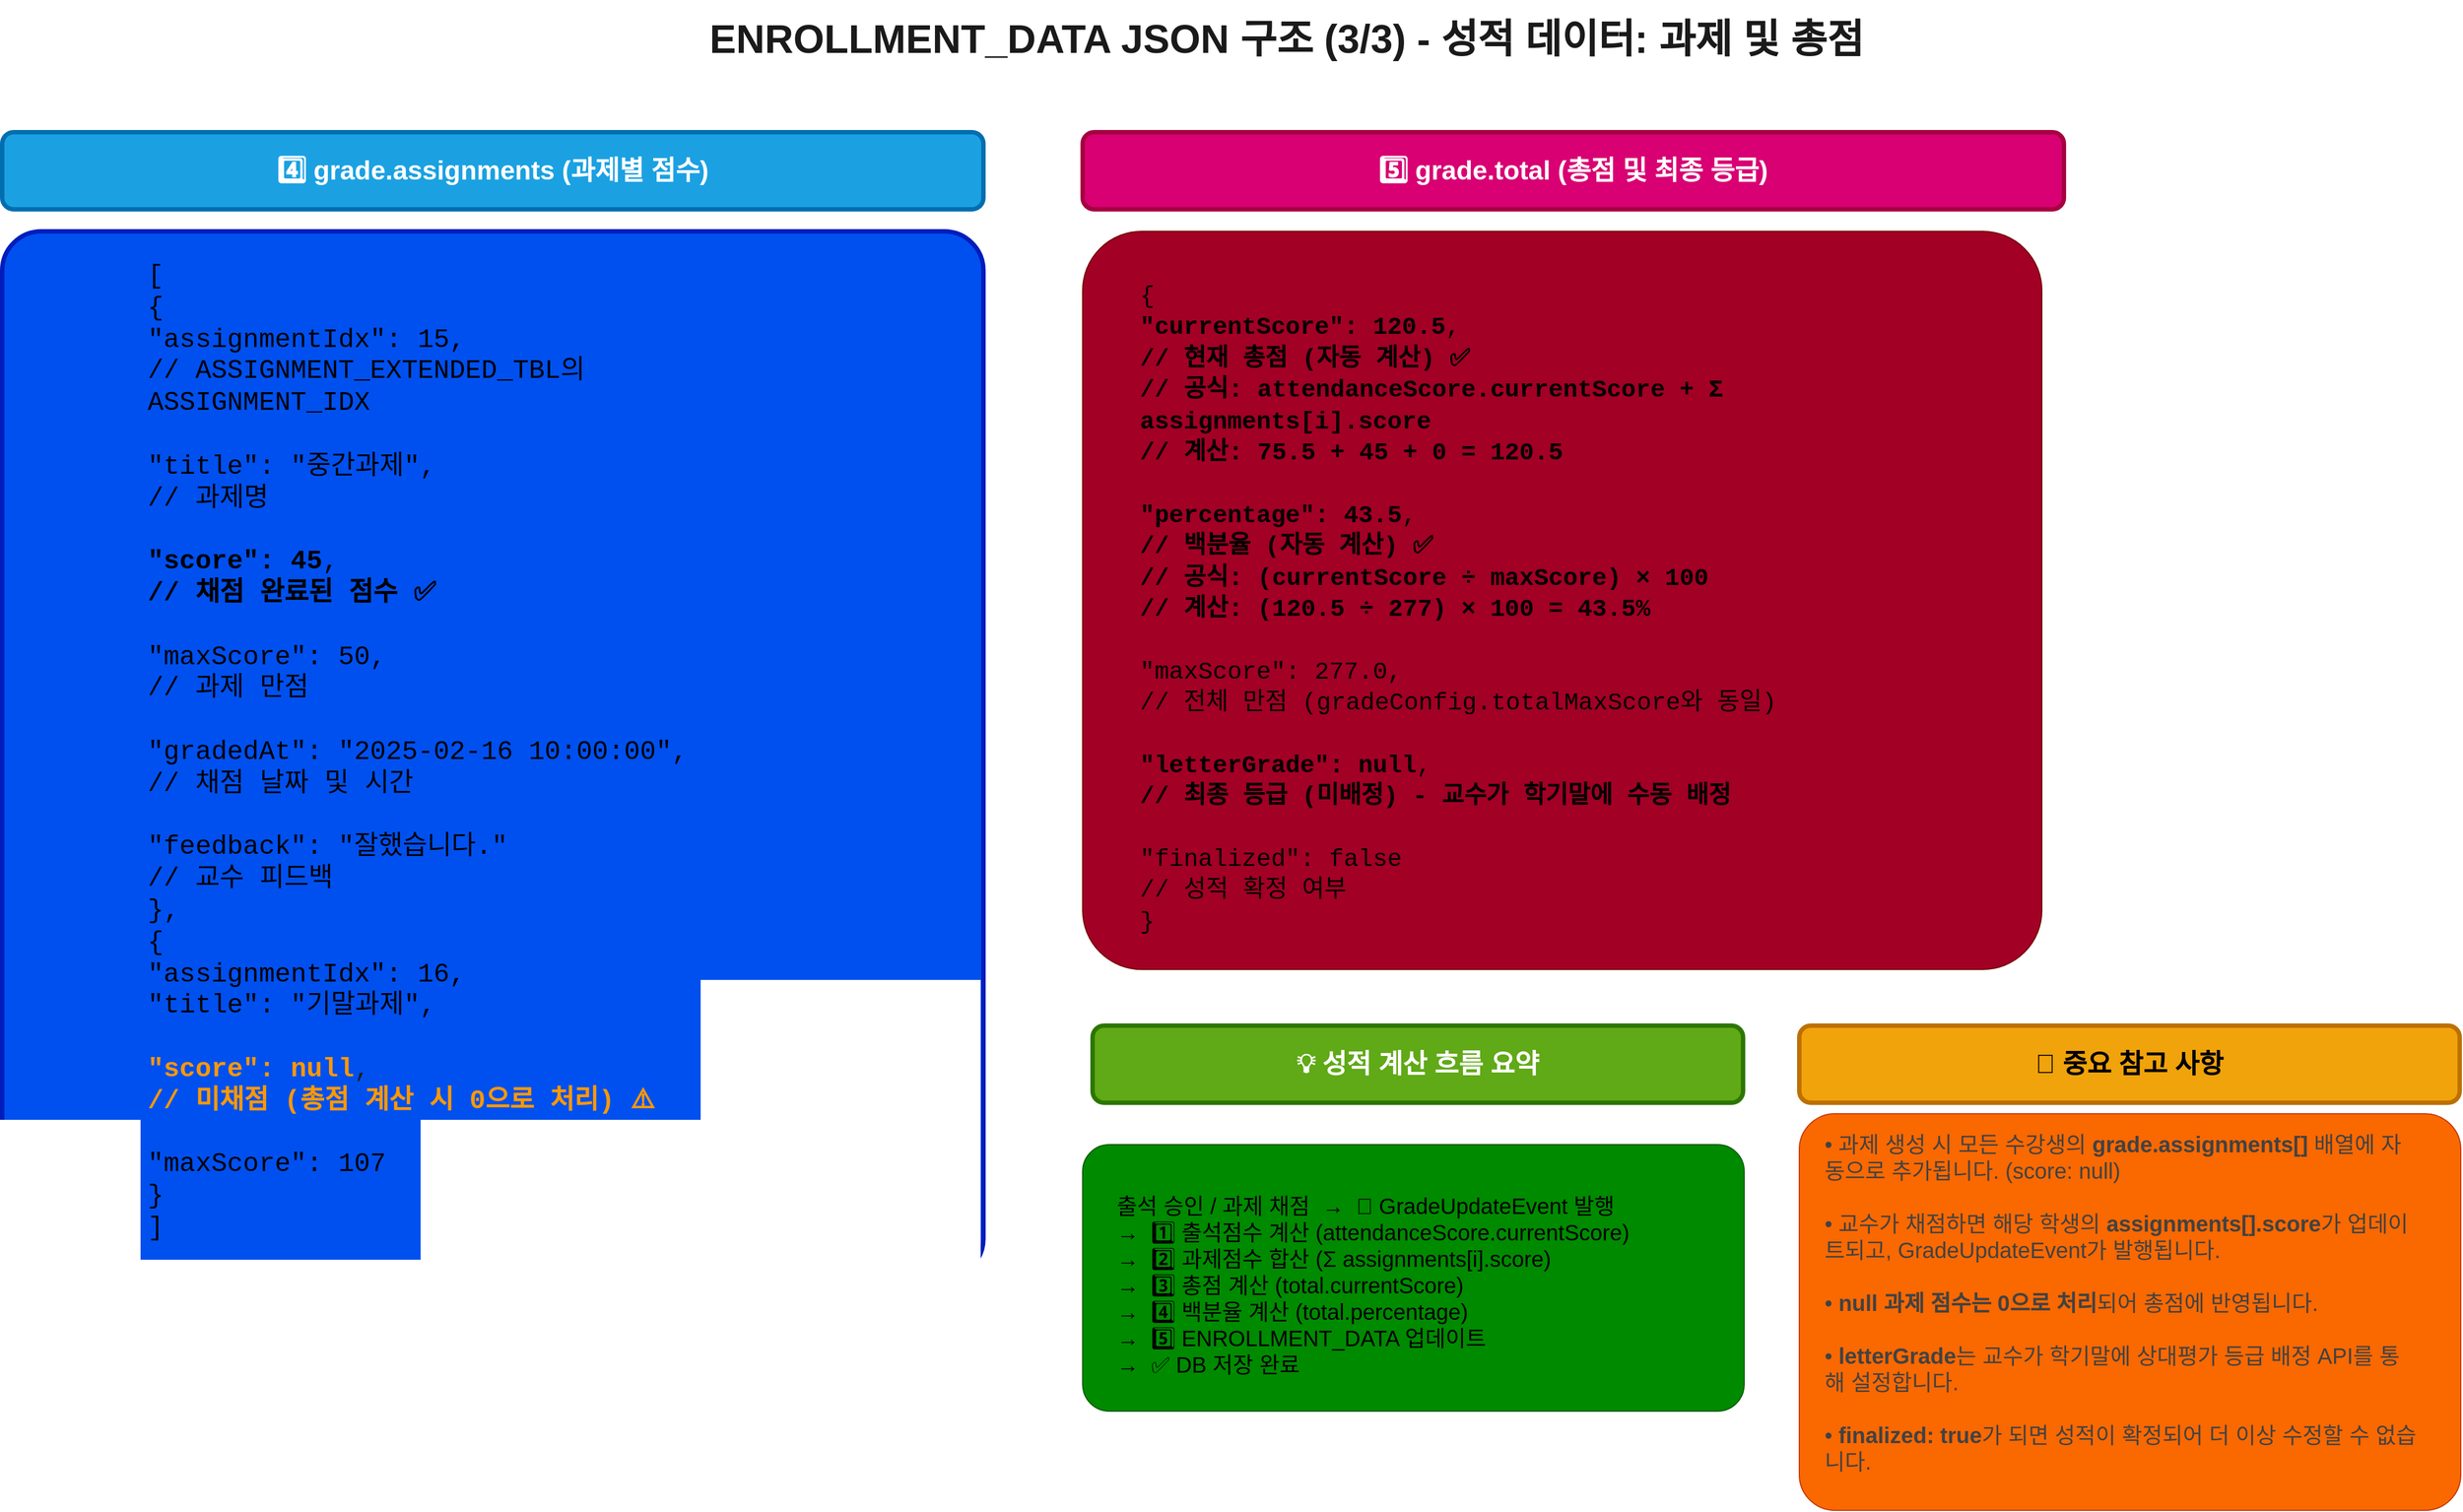 <mxfile version="28.2.8">
  <diagram name="JSON 구조 3" id="json-3">
    <mxGraphModel dx="2976" dy="576" grid="1" gridSize="10" guides="1" tooltips="1" connect="1" arrows="1" fold="1" page="1" pageScale="1" pageWidth="1920" pageHeight="1080" background="light-dark(#FFFFFF,#FFFFFF)" math="0" shadow="0">
      <root>
        <mxCell id="0" />
        <mxCell id="1" parent="0" />
        <mxCell id="tWvwcFYGd9WIKAyibdku-1" value="" style="rounded=1;whiteSpace=wrap;html=1;fillColor=#a20025;fontColor=#ffffff;strokeColor=#6F0000;arcSize=8;" parent="1" vertex="1">
          <mxGeometry x="-800" y="240" width="870" height="670" as="geometry" />
        </mxCell>
        <mxCell id="oX8oHtiBm11ukVJFDabx-3" value="" style="rounded=1;whiteSpace=wrap;html=1;fillColor=#fa6800;strokeColor=#C73500;fontColor=#000000;arcSize=9;" parent="1" vertex="1">
          <mxGeometry x="-150" y="1041" width="600" height="360" as="geometry" />
        </mxCell>
        <mxCell id="oX8oHtiBm11ukVJFDabx-2" value="" style="rounded=1;whiteSpace=wrap;html=1;fillColor=#008a00;strokeColor=#005700;fontColor=#ffffff;arcSize=10;" parent="1" vertex="1">
          <mxGeometry x="-800" y="1069" width="600" height="242" as="geometry" />
        </mxCell>
        <mxCell id="title" value="ENROLLMENT_DATA JSON 구조 (3/3) - 성적 데이터: 과제 및 총점" style="text;html=1;strokeColor=none;fillColor=none;align=center;verticalAlign=middle;whiteSpace=wrap;rounded=0;fontSize=36;fontStyle=1;fontColor=light-dark(#1A1A1A,#000000);" parent="1" vertex="1">
          <mxGeometry x="-1390" y="30" width="1550" height="70" as="geometry" />
        </mxCell>
        <mxCell id="json-box4-title" value="4️⃣ grade.assignments (과제별 점수)" style="rounded=1;whiteSpace=wrap;html=1;fillColor=#1ba1e2;strokeColor=#006EAF;strokeWidth=4;fontSize=24;fontColor=#ffffff;fontStyle=1;align=center;" parent="1" vertex="1">
          <mxGeometry x="-1780" y="150" width="890" height="70" as="geometry" />
        </mxCell>
        <mxCell id="json-box4" value="" style="rounded=1;whiteSpace=wrap;html=1;fillColor=#0050ef;strokeColor=#001DBC;strokeWidth=4;align=left;verticalAlign=top;fontColor=#ffffff;arcSize=4;" parent="1" vertex="1">
          <mxGeometry x="-1780" y="240" width="890" height="950" as="geometry" />
        </mxCell>
        <mxCell id="json-content4" value="&lt;font face=&quot;Courier New&quot; style=&quot;font-size: 24px;&quot;&gt;&lt;font style=&quot;color: light-dark(rgb(0, 0, 0), rgb(0, 0, 0));&quot;&gt;[&lt;br&gt;  {&lt;br&gt;    &quot;assignmentIdx&quot;: 15,&lt;br&gt;    // ASSIGNMENT_EXTENDED_TBL의 ASSIGNMENT_IDX&lt;br&gt;&lt;br&gt;    &quot;title&quot;: &quot;중간과제&quot;,&lt;br&gt;    // 과제명&lt;/font&gt;&lt;br&gt;&lt;br&gt;    &lt;font style=&quot;color: light-dark(rgb(0, 0, 0), rgb(255, 0, 0));&quot;&gt;&lt;span style=&quot;font-weight: bold;&quot;&gt;&quot;score&quot;: 45&lt;/span&gt;,&lt;br&gt;    &lt;span style=&quot;font-weight: bold;&quot;&gt;// 채점 완료된 점수 ✅&lt;/span&gt;&lt;/font&gt;&lt;br&gt;&lt;font style=&quot;&quot;&gt;&lt;br&gt;&lt;font style=&quot;color: light-dark(rgb(0, 0, 0), rgb(0, 0, 0));&quot;&gt;    &quot;maxScore&quot;: 50,&lt;br&gt;    // 과제 만점&lt;br&gt;&lt;br&gt;    &quot;gradedAt&quot;: &quot;2025-02-16 10:00:00&quot;,&lt;br&gt;    // 채점 날짜 및 시간&lt;br&gt;&lt;br&gt;    &quot;feedback&quot;: &quot;잘했습니다.&quot;&lt;br&gt;    // 교수 피드백&lt;br&gt;  },&lt;br&gt;  {&lt;br&gt;    &quot;assignmentIdx&quot;: 16,&lt;br&gt;    &quot;title&quot;: &quot;기말과제&quot;,&lt;/font&gt;&lt;/font&gt;&lt;br&gt;&lt;br&gt;    &lt;span style=&quot;color: rgb(255, 152, 0); font-weight: bold;&quot;&gt;&quot;score&quot;: null&lt;/span&gt;,&lt;br&gt;    &lt;span style=&quot;color: rgb(255, 152, 0); font-weight: bold;&quot;&gt;// 미채점 (총점 계산 시 0으로 처리) ⚠️&lt;/span&gt;&lt;br&gt;&lt;br&gt;&lt;font style=&quot;color: light-dark(rgb(0, 0, 0), rgb(0, 0, 0));&quot;&gt;    &quot;maxScore&quot;: 107&lt;br&gt;  }&lt;br&gt;]&lt;/font&gt;&lt;/font&gt;" style="text;html=1;strokeColor=none;fillColor=none;align=left;verticalAlign=top;whiteSpace=wrap;rounded=0;fontSize=22;fontColor=#212121;" parent="1" vertex="1">
          <mxGeometry x="-1650" y="260" width="590" height="890" as="geometry" />
        </mxCell>
        <mxCell id="json-box5-title" value="5️⃣ grade.total (총점 및 최종 등급)" style="rounded=1;whiteSpace=wrap;html=1;fillColor=#d80073;strokeColor=#A50040;strokeWidth=4;fontSize=24;fontColor=#ffffff;fontStyle=1;align=center;" parent="1" vertex="1">
          <mxGeometry x="-800" y="150" width="890" height="70" as="geometry" />
        </mxCell>
        <mxCell id="json-content5" value="&lt;font face=&quot;Courier New&quot; style=&quot;font-size: 22px;&quot;&gt;&lt;font style=&quot;color: light-dark(rgb(0, 0, 0), rgb(0, 0, 0));&quot;&gt;{&lt;/font&gt;&lt;br&gt;  &lt;font style=&quot;color: light-dark(rgb(0, 0, 0), rgb(0, 139, 0));&quot;&gt;&lt;font style=&quot;&quot;&gt;&lt;span style=&quot;font-weight: bold;&quot;&gt;&quot;currentScore&quot;: 120.5&lt;/span&gt;&lt;font style=&quot;&quot;&gt;,&lt;/font&gt;&lt;br&gt;  &lt;span style=&quot;font-weight: bold;&quot;&gt;// 현재 총점 (자동 계산) ✅&lt;/span&gt;&lt;br&gt;  &lt;span style=&quot;font-weight: bold;&quot;&gt;// 공식: attendanceScore.currentScore + Σ assignments[i].score&lt;/span&gt;&lt;br&gt;  &lt;span style=&quot;font-weight: bold;&quot;&gt;// 계산: 75.5 + 45 + 0 = 120.5&lt;/span&gt;&lt;/font&gt;&lt;br&gt;&lt;br&gt;  &lt;font style=&quot;&quot;&gt;&lt;span style=&quot;font-weight: bold;&quot;&gt;&quot;percentage&quot;: 43.5&lt;/span&gt;,&lt;br&gt;  &lt;span style=&quot;font-weight: bold;&quot;&gt;// 백분율 (자동 계산) ✅&lt;/span&gt;&lt;br&gt;  &lt;span style=&quot;font-weight: bold;&quot;&gt;// 공식: (currentScore ÷ maxScore) × 100&lt;/span&gt;&lt;br&gt;  &lt;span style=&quot;font-weight: bold;&quot;&gt;// 계산: (120.5 ÷ 277) × 100 = 43.5%&lt;/span&gt;&lt;/font&gt;&lt;/font&gt;&lt;br&gt;&lt;font style=&quot;&quot;&gt;&lt;br&gt;&lt;font style=&quot;color: light-dark(rgb(0, 0, 0), rgb(0, 0, 0));&quot;&gt;  &quot;maxScore&quot;: 277.0,&lt;br&gt;  // 전체 만점 (gradeConfig.totalMaxScore와 동일)&lt;/font&gt;&lt;/font&gt;&lt;font style=&quot;color: light-dark(rgb(0, 0, 0), rgb(0, 0, 0));&quot;&gt;&lt;br&gt;&lt;br&gt;  &lt;span style=&quot;font-weight: bold;&quot;&gt;&quot;letterGrade&quot;: null&lt;/span&gt;,&lt;br&gt;  &lt;span style=&quot;font-weight: bold;&quot;&gt;// 최종 등급 (미배정) - 교수가 학기말에 수동 배정&lt;/span&gt;&lt;br&gt;&lt;br&gt;  &quot;finalized&quot;: false&lt;br&gt;  // 성적 확정 여부&lt;br&gt;}&lt;/font&gt;&lt;/font&gt;" style="text;html=1;strokeColor=none;fillColor=none;align=left;verticalAlign=top;whiteSpace=wrap;rounded=0;fontSize=22;fontColor=#212121;" parent="1" vertex="1">
          <mxGeometry x="-750" y="278" width="780" height="592" as="geometry" />
        </mxCell>
        <mxCell id="explanation-box" value="💡 성적 계산 흐름 요약" style="rounded=1;whiteSpace=wrap;html=1;fillColor=#60a917;strokeColor=#2D7600;strokeWidth=4;fontSize=24;fontColor=#ffffff;fontStyle=1;align=center;" parent="1" vertex="1">
          <mxGeometry x="-791" y="961" width="590" height="70" as="geometry" />
        </mxCell>
        <mxCell id="explanation-content" value="&lt;font style=&quot;font-size: 20px; color: light-dark(rgb(0, 0, 0), rgb(0, 0, 0)); font-weight: normal;&quot;&gt;출석 승인 / 과제 채점 &amp;nbsp;→&amp;nbsp; 🔔 GradeUpdateEvent 발행&lt;/font&gt;&lt;div&gt;&lt;font style=&quot;color: light-dark(rgb(0, 0, 0), rgb(0, 0, 0)); font-weight: normal;&quot;&gt;&lt;font style=&quot;font-size: 20px;&quot;&gt;→&amp;nbsp;&amp;nbsp;&lt;/font&gt;&lt;span style=&quot;background-color: transparent;&quot;&gt;1️⃣ &lt;/span&gt;&lt;span style=&quot;background-color: transparent;&quot;&gt;출석점수 계산&lt;/span&gt;&lt;span style=&quot;background-color: transparent;&quot;&gt; (attendanceScore.currentScore)&lt;/span&gt;&lt;/font&gt;&lt;div&gt;&lt;font style=&quot;font-size: 20px; color: light-dark(rgb(0, 0, 0), rgb(0, 0, 0)); font-weight: normal;&quot;&gt;→&amp;nbsp; 2️⃣ 과제점수 합산 (Σ assignments[i].score)&amp;nbsp;&lt;/font&gt;&lt;/div&gt;&lt;div&gt;&lt;font style=&quot;font-size: 20px; color: light-dark(rgb(0, 0, 0), rgb(0, 0, 0)); font-weight: normal;&quot;&gt;→&amp;nbsp; 3️⃣ 총점 계산 (total.currentScore)&lt;br&gt;→&amp;nbsp; 4️⃣ 백분율 계산 (total.percentage)&lt;/font&gt;&lt;/div&gt;&lt;div&gt;&lt;font style=&quot;font-size: 20px; color: light-dark(rgb(0, 0, 0), rgb(0, 0, 0)); font-weight: normal;&quot;&gt;→&amp;nbsp; 5️⃣ ENROLLMENT_DATA 업데이트&lt;/font&gt;&lt;/div&gt;&lt;div&gt;&lt;font style=&quot;font-size: 20px; color: light-dark(rgb(0, 0, 0), rgb(0, 0, 0)); font-weight: normal;&quot;&gt;→&amp;nbsp; ✅ DB 저장 완료&lt;/font&gt;&lt;/div&gt;&lt;/div&gt;" style="text;html=1;strokeColor=none;fillColor=none;align=left;verticalAlign=middle;whiteSpace=wrap;rounded=1;fontSize=20;fontColor=light-dark(#F57F17,#CCCC00);strokeWidth=2;fontStyle=1;" parent="1" vertex="1">
          <mxGeometry x="-771" y="1081" width="520" height="230" as="geometry" />
        </mxCell>
        <mxCell id="note-box" value="📌 중요 참고 사항" style="rounded=1;whiteSpace=wrap;html=1;fillColor=#f0a30a;strokeColor=#BD7000;strokeWidth=4;fontSize=24;fontColor=#000000;fontStyle=1;align=center;" parent="1" vertex="1">
          <mxGeometry x="-150" y="961" width="599" height="70" as="geometry" />
        </mxCell>
        <mxCell id="note-content" value="• 과제 생성 시 모든 수강생의 &lt;b&gt;grade.assignments[]&lt;/b&gt; 배열에 자동으로 추가됩니다. (score: null)&lt;br&gt;&lt;br&gt;• 교수가 채점하면 해당 학생의 &lt;b&gt;assignments[].score&lt;/b&gt;가 업데이트되고, GradeUpdateEvent가 발행됩니다.&lt;br&gt;&lt;br&gt;• &lt;b&gt;null 과제 점수는 0으로 처리&lt;/b&gt;되어 총점에 반영됩니다.&lt;br&gt;&lt;br&gt;• &lt;b&gt;letterGrade&lt;/b&gt;는 교수가 학기말에 상대평가 등급 배정 API를 통해 설정합니다.&lt;br&gt;&lt;br&gt;• &lt;b&gt;finalized: true&lt;/b&gt;가 되면 성적이 확정되어 더 이상 수정할 수 없습니다." style="text;html=1;strokeColor=none;fillColor=none;align=left;verticalAlign=middle;whiteSpace=wrap;rounded=1;fontSize=20;fontColor=light-dark(#424242,#E7E7E7);strokeWidth=2;" parent="1" vertex="1">
          <mxGeometry x="-129.5" y="1072" width="539" height="280" as="geometry" />
        </mxCell>
      </root>
    </mxGraphModel>
  </diagram>
</mxfile>
